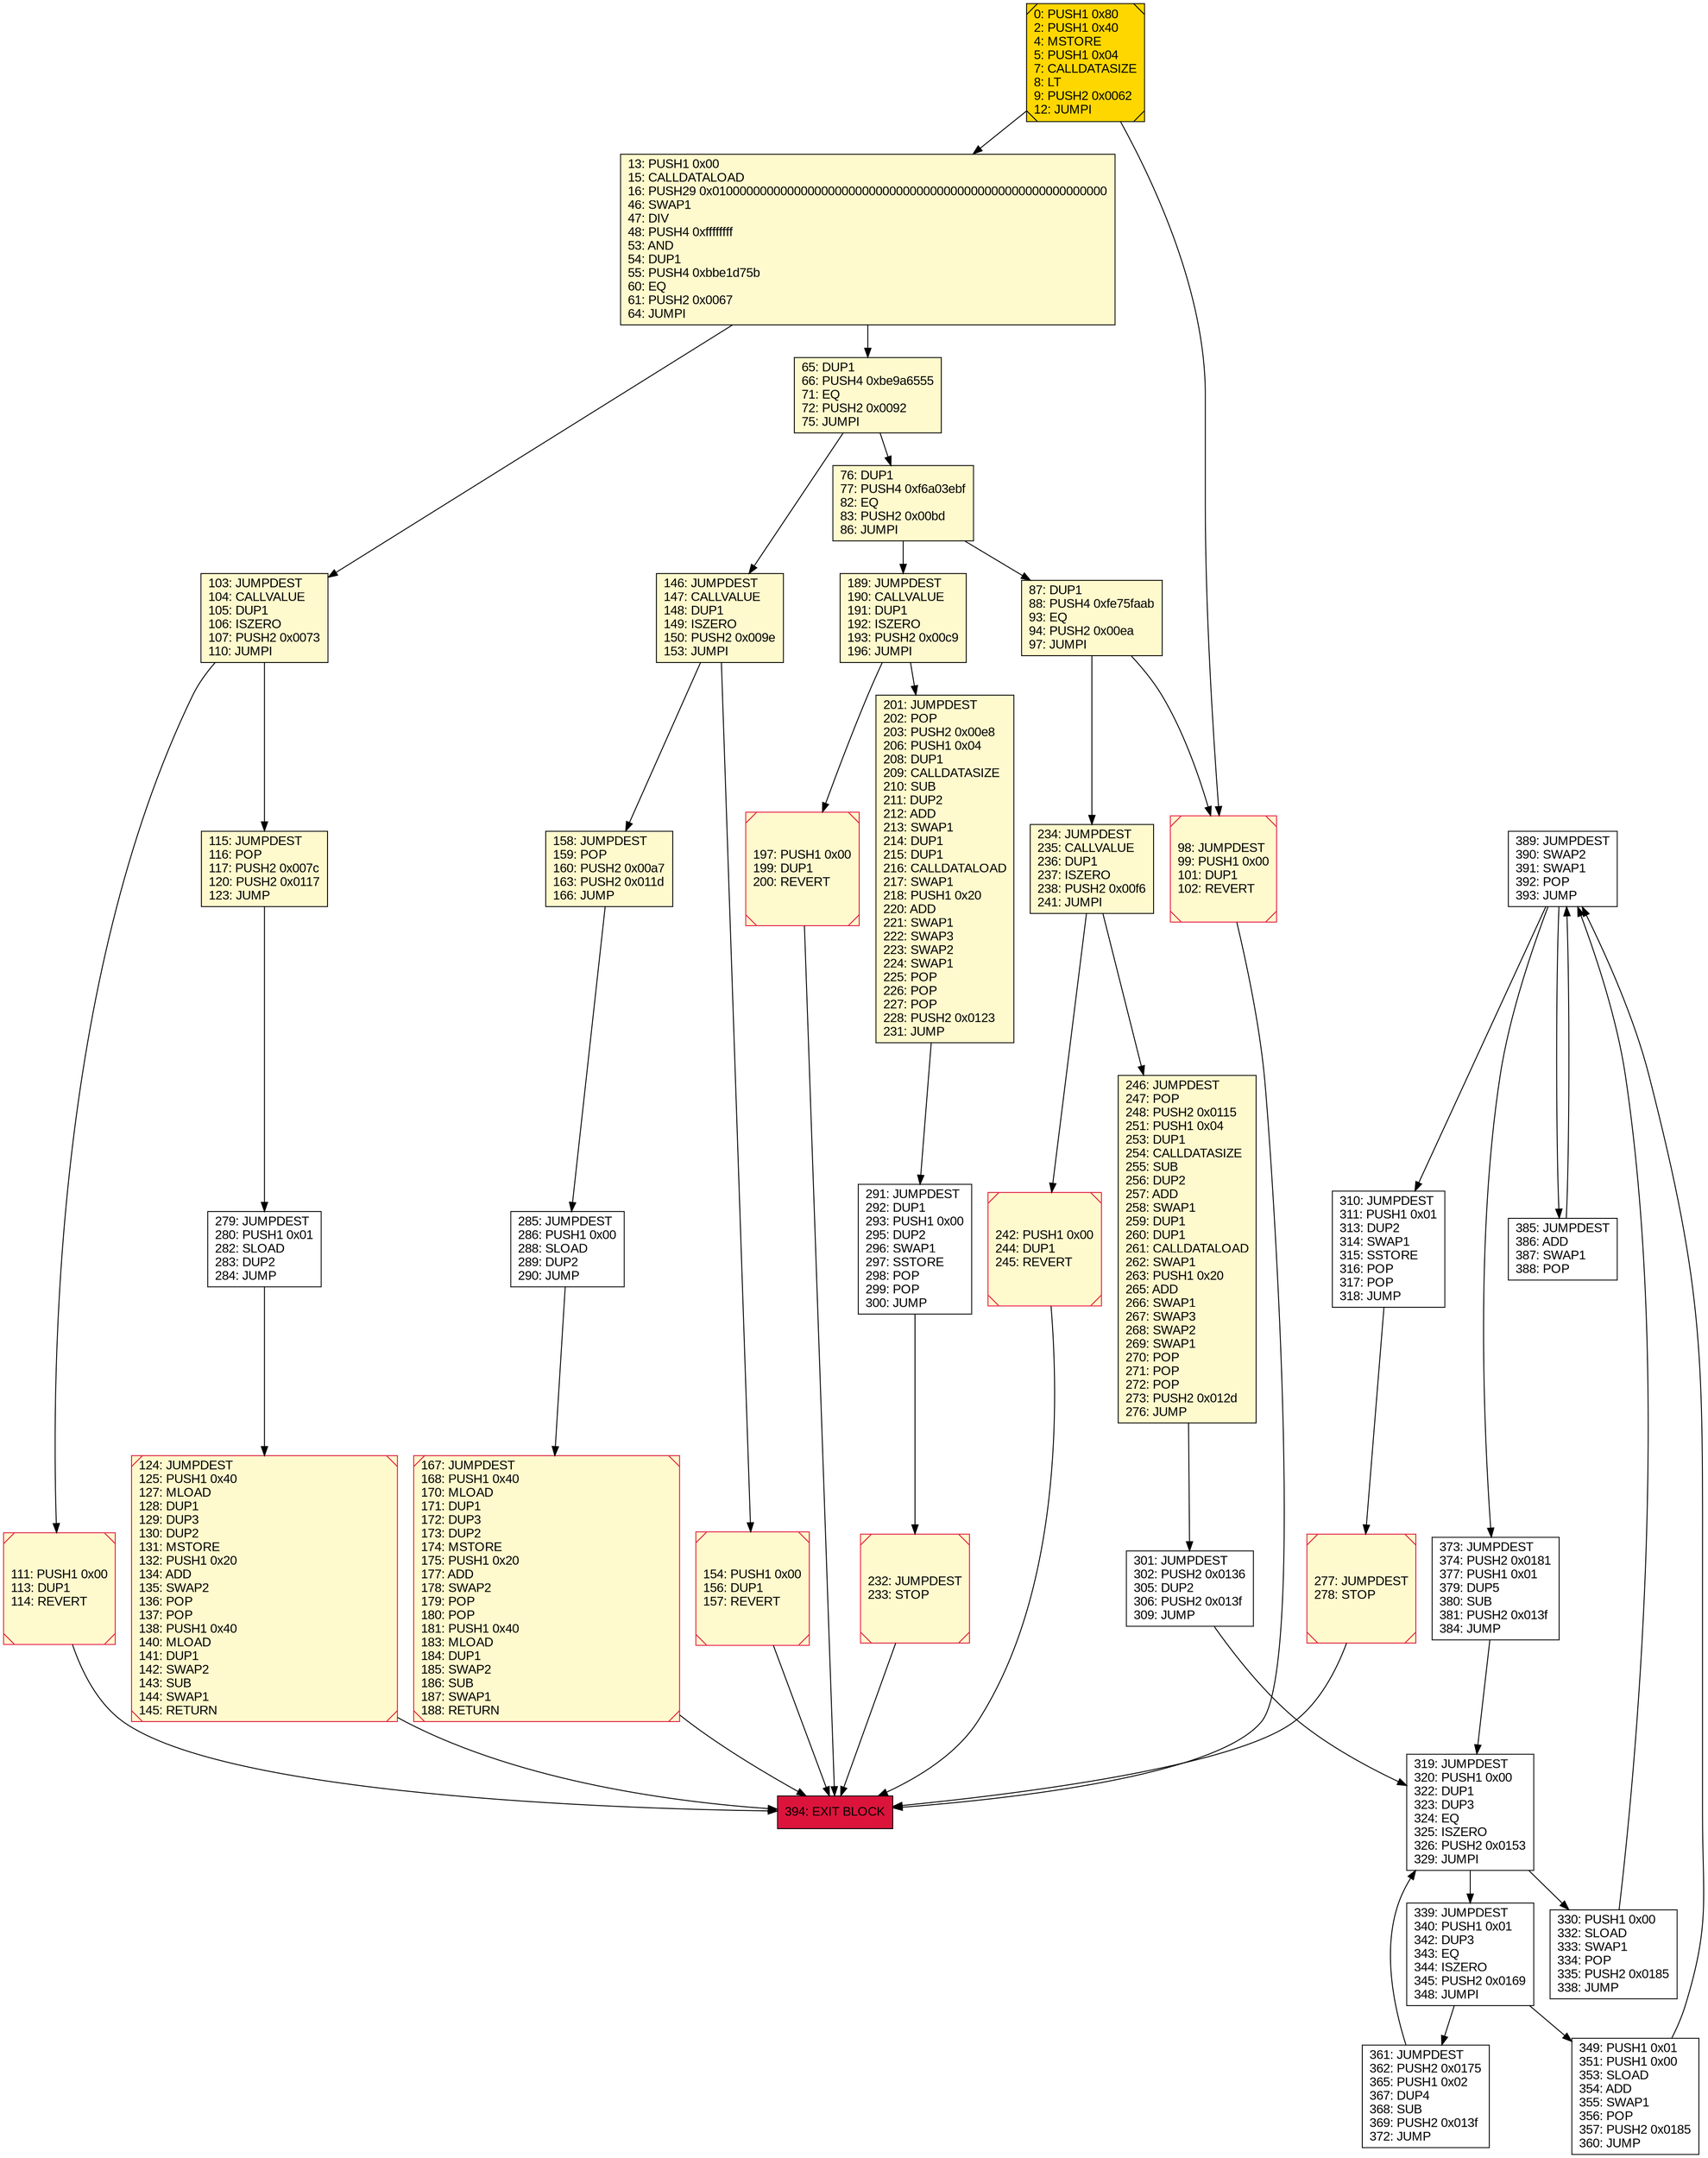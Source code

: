 digraph G {
bgcolor=transparent rankdir=UD;
node [shape=box style=filled color=black fillcolor=white fontname=arial fontcolor=black];
279 [label="279: JUMPDEST\l280: PUSH1 0x01\l282: SLOAD\l283: DUP2\l284: JUMP\l" ];
301 [label="301: JUMPDEST\l302: PUSH2 0x0136\l305: DUP2\l306: PUSH2 0x013f\l309: JUMP\l" ];
277 [label="277: JUMPDEST\l278: STOP\l" fillcolor=lemonchiffon shape=Msquare color=crimson ];
361 [label="361: JUMPDEST\l362: PUSH2 0x0175\l365: PUSH1 0x02\l367: DUP4\l368: SUB\l369: PUSH2 0x013f\l372: JUMP\l" ];
103 [label="103: JUMPDEST\l104: CALLVALUE\l105: DUP1\l106: ISZERO\l107: PUSH2 0x0073\l110: JUMPI\l" fillcolor=lemonchiffon ];
394 [label="394: EXIT BLOCK\l" fillcolor=crimson ];
65 [label="65: DUP1\l66: PUSH4 0xbe9a6555\l71: EQ\l72: PUSH2 0x0092\l75: JUMPI\l" fillcolor=lemonchiffon ];
330 [label="330: PUSH1 0x00\l332: SLOAD\l333: SWAP1\l334: POP\l335: PUSH2 0x0185\l338: JUMP\l" ];
349 [label="349: PUSH1 0x01\l351: PUSH1 0x00\l353: SLOAD\l354: ADD\l355: SWAP1\l356: POP\l357: PUSH2 0x0185\l360: JUMP\l" ];
111 [label="111: PUSH1 0x00\l113: DUP1\l114: REVERT\l" fillcolor=lemonchiffon shape=Msquare color=crimson ];
146 [label="146: JUMPDEST\l147: CALLVALUE\l148: DUP1\l149: ISZERO\l150: PUSH2 0x009e\l153: JUMPI\l" fillcolor=lemonchiffon ];
124 [label="124: JUMPDEST\l125: PUSH1 0x40\l127: MLOAD\l128: DUP1\l129: DUP3\l130: DUP2\l131: MSTORE\l132: PUSH1 0x20\l134: ADD\l135: SWAP2\l136: POP\l137: POP\l138: PUSH1 0x40\l140: MLOAD\l141: DUP1\l142: SWAP2\l143: SUB\l144: SWAP1\l145: RETURN\l" fillcolor=lemonchiffon shape=Msquare color=crimson ];
87 [label="87: DUP1\l88: PUSH4 0xfe75faab\l93: EQ\l94: PUSH2 0x00ea\l97: JUMPI\l" fillcolor=lemonchiffon ];
242 [label="242: PUSH1 0x00\l244: DUP1\l245: REVERT\l" fillcolor=lemonchiffon shape=Msquare color=crimson ];
167 [label="167: JUMPDEST\l168: PUSH1 0x40\l170: MLOAD\l171: DUP1\l172: DUP3\l173: DUP2\l174: MSTORE\l175: PUSH1 0x20\l177: ADD\l178: SWAP2\l179: POP\l180: POP\l181: PUSH1 0x40\l183: MLOAD\l184: DUP1\l185: SWAP2\l186: SUB\l187: SWAP1\l188: RETURN\l" fillcolor=lemonchiffon shape=Msquare color=crimson ];
201 [label="201: JUMPDEST\l202: POP\l203: PUSH2 0x00e8\l206: PUSH1 0x04\l208: DUP1\l209: CALLDATASIZE\l210: SUB\l211: DUP2\l212: ADD\l213: SWAP1\l214: DUP1\l215: DUP1\l216: CALLDATALOAD\l217: SWAP1\l218: PUSH1 0x20\l220: ADD\l221: SWAP1\l222: SWAP3\l223: SWAP2\l224: SWAP1\l225: POP\l226: POP\l227: POP\l228: PUSH2 0x0123\l231: JUMP\l" fillcolor=lemonchiffon ];
246 [label="246: JUMPDEST\l247: POP\l248: PUSH2 0x0115\l251: PUSH1 0x04\l253: DUP1\l254: CALLDATASIZE\l255: SUB\l256: DUP2\l257: ADD\l258: SWAP1\l259: DUP1\l260: DUP1\l261: CALLDATALOAD\l262: SWAP1\l263: PUSH1 0x20\l265: ADD\l266: SWAP1\l267: SWAP3\l268: SWAP2\l269: SWAP1\l270: POP\l271: POP\l272: POP\l273: PUSH2 0x012d\l276: JUMP\l" fillcolor=lemonchiffon ];
234 [label="234: JUMPDEST\l235: CALLVALUE\l236: DUP1\l237: ISZERO\l238: PUSH2 0x00f6\l241: JUMPI\l" fillcolor=lemonchiffon ];
189 [label="189: JUMPDEST\l190: CALLVALUE\l191: DUP1\l192: ISZERO\l193: PUSH2 0x00c9\l196: JUMPI\l" fillcolor=lemonchiffon ];
115 [label="115: JUMPDEST\l116: POP\l117: PUSH2 0x007c\l120: PUSH2 0x0117\l123: JUMP\l" fillcolor=lemonchiffon ];
319 [label="319: JUMPDEST\l320: PUSH1 0x00\l322: DUP1\l323: DUP3\l324: EQ\l325: ISZERO\l326: PUSH2 0x0153\l329: JUMPI\l" ];
389 [label="389: JUMPDEST\l390: SWAP2\l391: SWAP1\l392: POP\l393: JUMP\l" ];
76 [label="76: DUP1\l77: PUSH4 0xf6a03ebf\l82: EQ\l83: PUSH2 0x00bd\l86: JUMPI\l" fillcolor=lemonchiffon ];
197 [label="197: PUSH1 0x00\l199: DUP1\l200: REVERT\l" fillcolor=lemonchiffon shape=Msquare color=crimson ];
373 [label="373: JUMPDEST\l374: PUSH2 0x0181\l377: PUSH1 0x01\l379: DUP5\l380: SUB\l381: PUSH2 0x013f\l384: JUMP\l" ];
0 [label="0: PUSH1 0x80\l2: PUSH1 0x40\l4: MSTORE\l5: PUSH1 0x04\l7: CALLDATASIZE\l8: LT\l9: PUSH2 0x0062\l12: JUMPI\l" fillcolor=lemonchiffon shape=Msquare fillcolor=gold ];
98 [label="98: JUMPDEST\l99: PUSH1 0x00\l101: DUP1\l102: REVERT\l" fillcolor=lemonchiffon shape=Msquare color=crimson ];
285 [label="285: JUMPDEST\l286: PUSH1 0x00\l288: SLOAD\l289: DUP2\l290: JUMP\l" ];
310 [label="310: JUMPDEST\l311: PUSH1 0x01\l313: DUP2\l314: SWAP1\l315: SSTORE\l316: POP\l317: POP\l318: JUMP\l" ];
291 [label="291: JUMPDEST\l292: DUP1\l293: PUSH1 0x00\l295: DUP2\l296: SWAP1\l297: SSTORE\l298: POP\l299: POP\l300: JUMP\l" ];
13 [label="13: PUSH1 0x00\l15: CALLDATALOAD\l16: PUSH29 0x0100000000000000000000000000000000000000000000000000000000\l46: SWAP1\l47: DIV\l48: PUSH4 0xffffffff\l53: AND\l54: DUP1\l55: PUSH4 0xbbe1d75b\l60: EQ\l61: PUSH2 0x0067\l64: JUMPI\l" fillcolor=lemonchiffon ];
385 [label="385: JUMPDEST\l386: ADD\l387: SWAP1\l388: POP\l" ];
154 [label="154: PUSH1 0x00\l156: DUP1\l157: REVERT\l" fillcolor=lemonchiffon shape=Msquare color=crimson ];
339 [label="339: JUMPDEST\l340: PUSH1 0x01\l342: DUP3\l343: EQ\l344: ISZERO\l345: PUSH2 0x0169\l348: JUMPI\l" ];
232 [label="232: JUMPDEST\l233: STOP\l" fillcolor=lemonchiffon shape=Msquare color=crimson ];
158 [label="158: JUMPDEST\l159: POP\l160: PUSH2 0x00a7\l163: PUSH2 0x011d\l166: JUMP\l" fillcolor=lemonchiffon ];
0 -> 98;
76 -> 189;
65 -> 146;
111 -> 394;
234 -> 246;
373 -> 319;
389 -> 373;
124 -> 394;
189 -> 197;
103 -> 111;
277 -> 394;
87 -> 234;
234 -> 242;
291 -> 232;
389 -> 310;
279 -> 124;
158 -> 285;
0 -> 13;
385 -> 389;
389 -> 385;
242 -> 394;
246 -> 301;
319 -> 339;
167 -> 394;
115 -> 279;
301 -> 319;
201 -> 291;
103 -> 115;
361 -> 319;
349 -> 389;
98 -> 394;
310 -> 277;
319 -> 330;
330 -> 389;
197 -> 394;
65 -> 76;
76 -> 87;
154 -> 394;
146 -> 158;
339 -> 361;
87 -> 98;
146 -> 154;
232 -> 394;
339 -> 349;
189 -> 201;
285 -> 167;
13 -> 103;
13 -> 65;
}